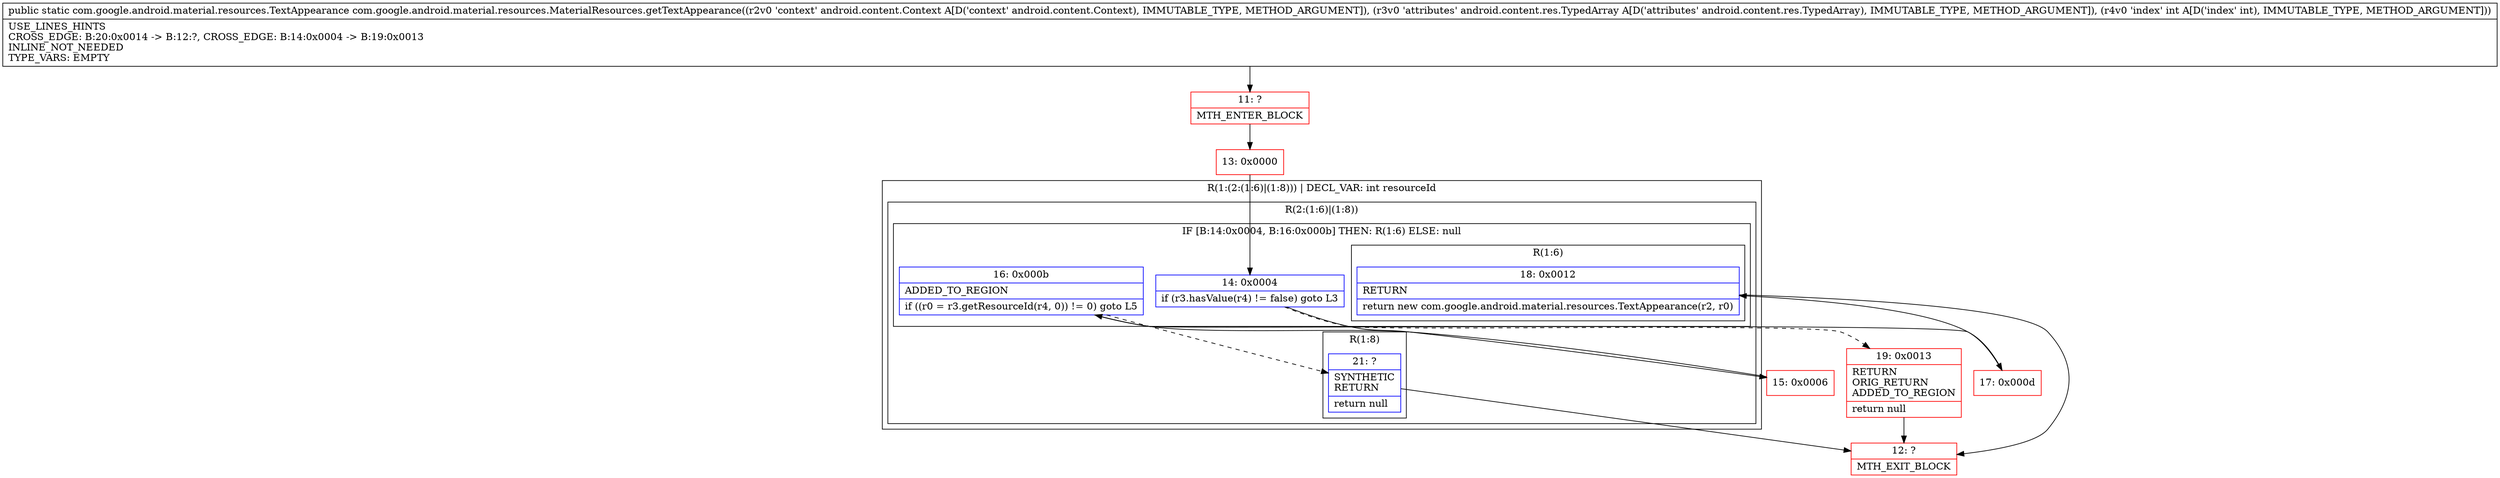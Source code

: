 digraph "CFG forcom.google.android.material.resources.MaterialResources.getTextAppearance(Landroid\/content\/Context;Landroid\/content\/res\/TypedArray;I)Lcom\/google\/android\/material\/resources\/TextAppearance;" {
subgraph cluster_Region_840874396 {
label = "R(1:(2:(1:6)|(1:8))) | DECL_VAR: int resourceId\l";
node [shape=record,color=blue];
subgraph cluster_Region_1421927707 {
label = "R(2:(1:6)|(1:8))";
node [shape=record,color=blue];
subgraph cluster_IfRegion_564553305 {
label = "IF [B:14:0x0004, B:16:0x000b] THEN: R(1:6) ELSE: null";
node [shape=record,color=blue];
Node_14 [shape=record,label="{14\:\ 0x0004|if (r3.hasValue(r4) != false) goto L3\l}"];
Node_16 [shape=record,label="{16\:\ 0x000b|ADDED_TO_REGION\l|if ((r0 = r3.getResourceId(r4, 0)) != 0) goto L5\l}"];
subgraph cluster_Region_1944934821 {
label = "R(1:6)";
node [shape=record,color=blue];
Node_18 [shape=record,label="{18\:\ 0x0012|RETURN\l|return new com.google.android.material.resources.TextAppearance(r2, r0)\l}"];
}
}
subgraph cluster_Region_888720413 {
label = "R(1:8)";
node [shape=record,color=blue];
Node_21 [shape=record,label="{21\:\ ?|SYNTHETIC\lRETURN\l|return null\l}"];
}
}
}
Node_11 [shape=record,color=red,label="{11\:\ ?|MTH_ENTER_BLOCK\l}"];
Node_13 [shape=record,color=red,label="{13\:\ 0x0000}"];
Node_15 [shape=record,color=red,label="{15\:\ 0x0006}"];
Node_17 [shape=record,color=red,label="{17\:\ 0x000d}"];
Node_12 [shape=record,color=red,label="{12\:\ ?|MTH_EXIT_BLOCK\l}"];
Node_19 [shape=record,color=red,label="{19\:\ 0x0013|RETURN\lORIG_RETURN\lADDED_TO_REGION\l|return null\l}"];
MethodNode[shape=record,label="{public static com.google.android.material.resources.TextAppearance com.google.android.material.resources.MaterialResources.getTextAppearance((r2v0 'context' android.content.Context A[D('context' android.content.Context), IMMUTABLE_TYPE, METHOD_ARGUMENT]), (r3v0 'attributes' android.content.res.TypedArray A[D('attributes' android.content.res.TypedArray), IMMUTABLE_TYPE, METHOD_ARGUMENT]), (r4v0 'index' int A[D('index' int), IMMUTABLE_TYPE, METHOD_ARGUMENT]))  | USE_LINES_HINTS\lCROSS_EDGE: B:20:0x0014 \-\> B:12:?, CROSS_EDGE: B:14:0x0004 \-\> B:19:0x0013\lINLINE_NOT_NEEDED\lTYPE_VARS: EMPTY\l}"];
MethodNode -> Node_11;Node_14 -> Node_15;
Node_14 -> Node_19[style=dashed];
Node_16 -> Node_17;
Node_16 -> Node_21[style=dashed];
Node_18 -> Node_12;
Node_21 -> Node_12;
Node_11 -> Node_13;
Node_13 -> Node_14;
Node_15 -> Node_16;
Node_17 -> Node_18;
Node_19 -> Node_12;
}


